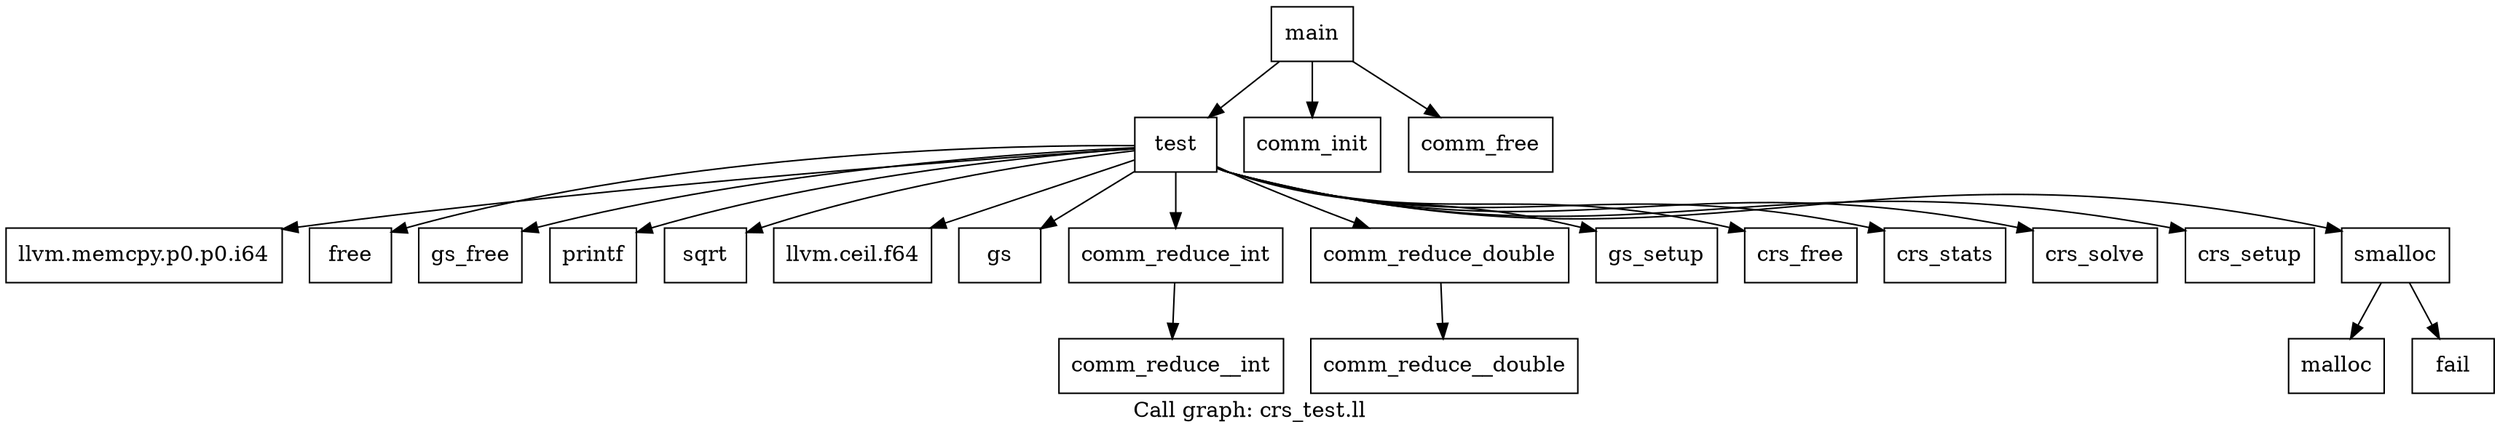digraph "Call graph: crs_test.ll" {
	label="Call graph: crs_test.ll";

	Node0x5615c5180f20 [shape=record,label="{test}"];
	Node0x5615c5180f20 -> Node0x5615c51861f0;
	Node0x5615c5180f20 -> Node0x5615c519dd80;
	Node0x5615c5180f20 -> Node0x5615c51981e0;
	Node0x5615c5180f20 -> Node0x5615c51ab890;
	Node0x5615c5180f20 -> Node0x5615c5189350;
	Node0x5615c5180f20 -> Node0x5615c51ab810;
	Node0x5615c5180f20 -> Node0x5615c5193ff0;
	Node0x5615c5180f20 -> Node0x5615c5189840;
	Node0x5615c5180f20 -> Node0x5615c518b020;
	Node0x5615c5180f20 -> Node0x5615c518baa0;
	Node0x5615c5180f20 -> Node0x5615c519d0d0;
	Node0x5615c5180f20 -> Node0x5615c519ca00;
	Node0x5615c5180f20 -> Node0x5615c519c220;
	Node0x5615c5180f20 -> Node0x5615c519ac20;
	Node0x5615c5180f20 -> Node0x5615c5198b30;
	Node0x5615c51861f0 [shape=record,label="{llvm.memcpy.p0.p0.i64}"];
	Node0x5615c5189350 [shape=record,label="{sqrt}"];
	Node0x5615c51ab810 [shape=record,label="{llvm.ceil.f64}"];
	Node0x5615c51ab890 [shape=record,label="{printf}"];
	Node0x5615c5189840 [shape=record,label="{comm_reduce_int}"];
	Node0x5615c5189840 -> Node0x5615c519ea50;
	Node0x5615c518b020 [shape=record,label="{comm_reduce_double}"];
	Node0x5615c518b020 -> Node0x5615c519f760;
	Node0x5615c518baa0 [shape=record,label="{gs_setup}"];
	Node0x5615c5193ff0 [shape=record,label="{gs}"];
	Node0x5615c51981e0 [shape=record,label="{gs_free}"];
	Node0x5615c5198b30 [shape=record,label="{smalloc}"];
	Node0x5615c5198b30 -> Node0x5615c51abc60;
	Node0x5615c5198b30 -> Node0x5615c5188180;
	Node0x5615c519ac20 [shape=record,label="{crs_setup}"];
	Node0x5615c519c220 [shape=record,label="{crs_solve}"];
	Node0x5615c519ca00 [shape=record,label="{crs_stats}"];
	Node0x5615c519d0d0 [shape=record,label="{crs_free}"];
	Node0x5615c519dd80 [shape=record,label="{free}"];
	Node0x5615c51914c0 [shape=record,label="{main}"];
	Node0x5615c51914c0 -> Node0x5615c5180c30;
	Node0x5615c51914c0 -> Node0x5615c5180f20;
	Node0x5615c51914c0 -> Node0x5615c519fc10;
	Node0x5615c5180c30 [shape=record,label="{comm_init}"];
	Node0x5615c519fc10 [shape=record,label="{comm_free}"];
	Node0x5615c519ea50 [shape=record,label="{comm_reduce__int}"];
	Node0x5615c519f760 [shape=record,label="{comm_reduce__double}"];
	Node0x5615c51abc60 [shape=record,label="{malloc}"];
	Node0x5615c5188180 [shape=record,label="{fail}"];
}
